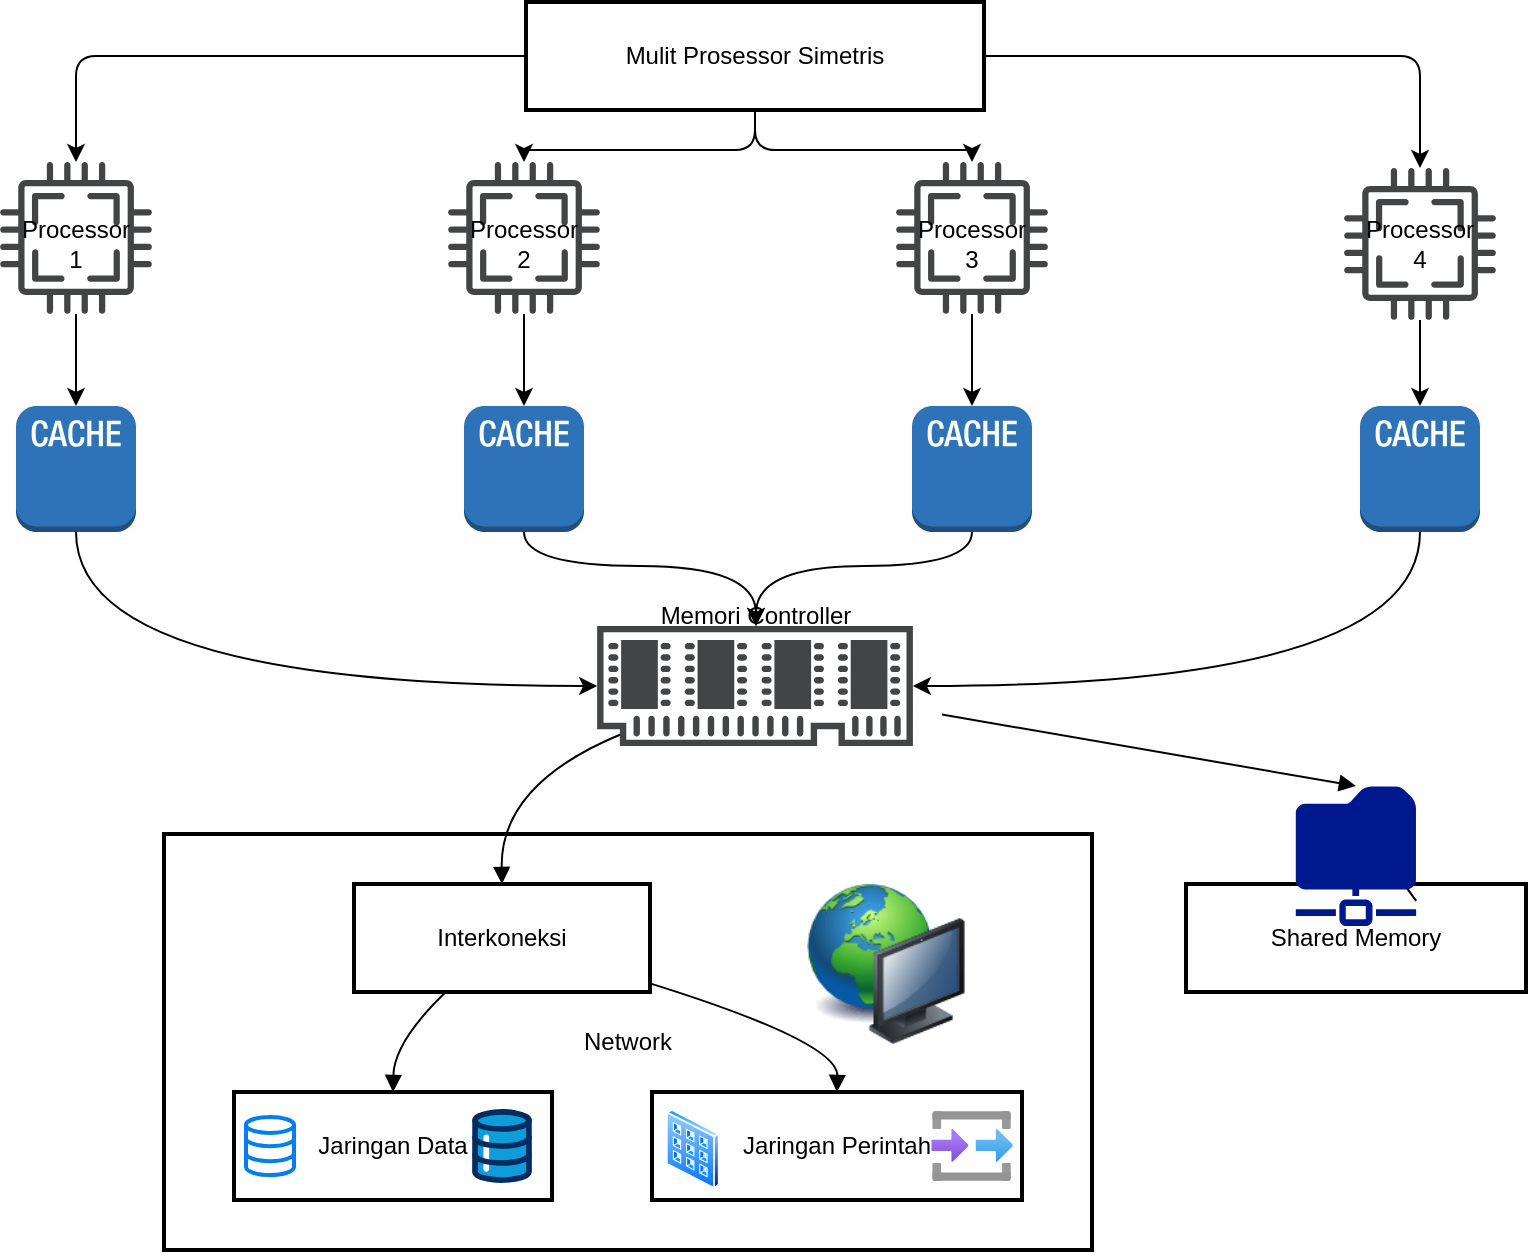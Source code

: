 <mxfile version="26.2.14">
  <diagram name="Halaman-1" id="SwQCiDL9Hc7FLYayvfi6">
    <mxGraphModel dx="872" dy="425" grid="1" gridSize="10" guides="1" tooltips="1" connect="1" arrows="1" fold="1" page="1" pageScale="1" pageWidth="827" pageHeight="1169" math="0" shadow="0">
      <root>
        <mxCell id="0" />
        <mxCell id="1" parent="0" />
        <mxCell id="2" value="Network" style="whiteSpace=wrap;strokeWidth=2;" parent="1" vertex="1">
          <mxGeometry x="139" y="424" width="464" height="208" as="geometry" />
        </mxCell>
        <mxCell id="mE9Kgt52R8gBHqRxXjWe-52" style="edgeStyle=orthogonalEdgeStyle;rounded=1;orthogonalLoop=1;jettySize=auto;html=1;" edge="1" parent="1" source="3" target="mE9Kgt52R8gBHqRxXjWe-32">
          <mxGeometry relative="1" as="geometry" />
        </mxCell>
        <mxCell id="mE9Kgt52R8gBHqRxXjWe-54" style="edgeStyle=orthogonalEdgeStyle;rounded=1;orthogonalLoop=1;jettySize=auto;html=1;" edge="1" parent="1" source="3" target="mE9Kgt52R8gBHqRxXjWe-37">
          <mxGeometry relative="1" as="geometry" />
        </mxCell>
        <mxCell id="mE9Kgt52R8gBHqRxXjWe-55" style="edgeStyle=orthogonalEdgeStyle;rounded=1;orthogonalLoop=1;jettySize=auto;html=1;" edge="1" parent="1" source="3" target="mE9Kgt52R8gBHqRxXjWe-38">
          <mxGeometry relative="1" as="geometry" />
        </mxCell>
        <mxCell id="mE9Kgt52R8gBHqRxXjWe-56" style="edgeStyle=orthogonalEdgeStyle;rounded=1;orthogonalLoop=1;jettySize=auto;html=1;" edge="1" parent="1" source="3" target="mE9Kgt52R8gBHqRxXjWe-39">
          <mxGeometry relative="1" as="geometry" />
        </mxCell>
        <mxCell id="3" value="Mulit Prosessor Simetris" style="whiteSpace=wrap;strokeWidth=2;" parent="1" vertex="1">
          <mxGeometry x="320" y="8" width="229" height="54" as="geometry" />
        </mxCell>
        <mxCell id="13" value="Shared Memory" style="whiteSpace=wrap;strokeWidth=2;" parent="1" vertex="1">
          <mxGeometry x="650" y="449" width="170" height="54" as="geometry" />
        </mxCell>
        <mxCell id="14" value="Interkoneksi" style="whiteSpace=wrap;strokeWidth=2;" parent="1" vertex="1">
          <mxGeometry x="234" y="449" width="148" height="54" as="geometry" />
        </mxCell>
        <mxCell id="15" value="Jaringan Data" style="whiteSpace=wrap;strokeWidth=2;" parent="1" vertex="1">
          <mxGeometry x="174" y="553" width="159" height="54" as="geometry" />
        </mxCell>
        <mxCell id="16" value="Jaringan Perintah" style="whiteSpace=wrap;strokeWidth=2;" parent="1" vertex="1">
          <mxGeometry x="383" y="553" width="185" height="54" as="geometry" />
        </mxCell>
        <mxCell id="29" value="" style="curved=1;startArrow=none;endArrow=block;exitX=1;exitY=0.82;entryX=0.5;entryY=0;" parent="1" source="mE9Kgt52R8gBHqRxXjWe-66" target="13" edge="1">
          <mxGeometry relative="1" as="geometry">
            <Array as="points">
              <mxPoint x="723" y="399" />
            </Array>
            <mxPoint x="528" y="364.28" as="sourcePoint" />
          </mxGeometry>
        </mxCell>
        <mxCell id="30" value="" style="curved=1;startArrow=none;endArrow=block;exitX=0.31;exitY=1;entryX=0.5;entryY=0;" parent="1" source="14" target="15" edge="1">
          <mxGeometry relative="1" as="geometry">
            <Array as="points">
              <mxPoint x="254" y="528" />
            </Array>
          </mxGeometry>
        </mxCell>
        <mxCell id="31" value="" style="curved=1;startArrow=none;endArrow=block;exitX=1;exitY=0.92;entryX=0.5;entryY=0;" parent="1" source="14" target="16" edge="1">
          <mxGeometry relative="1" as="geometry">
            <Array as="points">
              <mxPoint x="476" y="528" />
            </Array>
          </mxGeometry>
        </mxCell>
        <mxCell id="32" value="" style="curved=1;startArrow=none;endArrow=block;exitX=0.17;exitY=1;entryX=0.5;entryY=0;" parent="1" target="14" edge="1">
          <mxGeometry relative="1" as="geometry">
            <Array as="points">
              <mxPoint x="307" y="399" />
            </Array>
            <mxPoint x="367.81" y="374" as="sourcePoint" />
          </mxGeometry>
        </mxCell>
        <mxCell id="mE9Kgt52R8gBHqRxXjWe-32" value="" style="sketch=0;pointerEvents=1;shadow=0;dashed=0;html=1;strokeColor=none;fillColor=#434445;aspect=fixed;labelPosition=center;verticalLabelPosition=bottom;verticalAlign=top;align=center;outlineConnect=0;shape=mxgraph.vvd.cpu;rounded=1;" vertex="1" parent="1">
          <mxGeometry x="57" y="88" width="76" height="76" as="geometry" />
        </mxCell>
        <mxCell id="mE9Kgt52R8gBHqRxXjWe-36" value="Processor 1" style="text;html=1;align=center;verticalAlign=middle;whiteSpace=wrap;rounded=0;" vertex="1" parent="1">
          <mxGeometry x="65" y="114" width="60" height="30" as="geometry" />
        </mxCell>
        <mxCell id="mE9Kgt52R8gBHqRxXjWe-58" style="edgeStyle=orthogonalEdgeStyle;rounded=1;orthogonalLoop=1;jettySize=auto;html=1;" edge="1" parent="1" source="mE9Kgt52R8gBHqRxXjWe-37" target="mE9Kgt52R8gBHqRxXjWe-44">
          <mxGeometry relative="1" as="geometry" />
        </mxCell>
        <mxCell id="mE9Kgt52R8gBHqRxXjWe-37" value="" style="sketch=0;pointerEvents=1;shadow=0;dashed=0;html=1;strokeColor=none;fillColor=#434445;aspect=fixed;labelPosition=center;verticalLabelPosition=bottom;verticalAlign=top;align=center;outlineConnect=0;shape=mxgraph.vvd.cpu;rounded=1;" vertex="1" parent="1">
          <mxGeometry x="281" y="88" width="76" height="76" as="geometry" />
        </mxCell>
        <mxCell id="mE9Kgt52R8gBHqRxXjWe-38" value="" style="sketch=0;pointerEvents=1;shadow=0;dashed=0;html=1;strokeColor=none;fillColor=#434445;aspect=fixed;labelPosition=center;verticalLabelPosition=bottom;verticalAlign=top;align=center;outlineConnect=0;shape=mxgraph.vvd.cpu;rounded=1;" vertex="1" parent="1">
          <mxGeometry x="505" y="88" width="76" height="76" as="geometry" />
        </mxCell>
        <mxCell id="mE9Kgt52R8gBHqRxXjWe-39" value="" style="sketch=0;pointerEvents=1;shadow=0;dashed=0;html=1;strokeColor=none;fillColor=#434445;aspect=fixed;labelPosition=center;verticalLabelPosition=bottom;verticalAlign=top;align=center;outlineConnect=0;shape=mxgraph.vvd.cpu;rounded=1;" vertex="1" parent="1">
          <mxGeometry x="729" y="91" width="76" height="76" as="geometry" />
        </mxCell>
        <mxCell id="mE9Kgt52R8gBHqRxXjWe-40" value="Processor 2" style="text;html=1;align=center;verticalAlign=middle;whiteSpace=wrap;rounded=0;" vertex="1" parent="1">
          <mxGeometry x="289" y="114" width="60" height="30" as="geometry" />
        </mxCell>
        <mxCell id="mE9Kgt52R8gBHqRxXjWe-41" value="Processor 3" style="text;html=1;align=center;verticalAlign=middle;whiteSpace=wrap;rounded=0;" vertex="1" parent="1">
          <mxGeometry x="513" y="114" width="60" height="30" as="geometry" />
        </mxCell>
        <mxCell id="mE9Kgt52R8gBHqRxXjWe-42" value="Processor 4" style="text;html=1;align=center;verticalAlign=middle;whiteSpace=wrap;rounded=0;" vertex="1" parent="1">
          <mxGeometry x="737" y="114" width="60" height="30" as="geometry" />
        </mxCell>
        <mxCell id="mE9Kgt52R8gBHqRxXjWe-62" style="edgeStyle=orthogonalEdgeStyle;curved=1;rounded=1;orthogonalLoop=1;jettySize=auto;html=1;" edge="1" parent="1" source="mE9Kgt52R8gBHqRxXjWe-43" target="mE9Kgt52R8gBHqRxXjWe-47">
          <mxGeometry relative="1" as="geometry">
            <Array as="points">
              <mxPoint x="95" y="350" />
            </Array>
          </mxGeometry>
        </mxCell>
        <mxCell id="mE9Kgt52R8gBHqRxXjWe-43" value="" style="outlineConnect=0;dashed=0;verticalLabelPosition=bottom;verticalAlign=top;align=center;html=1;shape=mxgraph.aws3.cache_node;fillColor=#2E73B8;gradientColor=none;rounded=1;" vertex="1" parent="1">
          <mxGeometry x="65" y="210" width="60" height="63" as="geometry" />
        </mxCell>
        <mxCell id="mE9Kgt52R8gBHqRxXjWe-63" style="edgeStyle=orthogonalEdgeStyle;curved=1;rounded=1;orthogonalLoop=1;jettySize=auto;html=1;" edge="1" parent="1" source="mE9Kgt52R8gBHqRxXjWe-44" target="mE9Kgt52R8gBHqRxXjWe-47">
          <mxGeometry relative="1" as="geometry">
            <Array as="points">
              <mxPoint x="319" y="290" />
              <mxPoint x="435" y="290" />
            </Array>
          </mxGeometry>
        </mxCell>
        <mxCell id="mE9Kgt52R8gBHqRxXjWe-44" value="" style="outlineConnect=0;dashed=0;verticalLabelPosition=bottom;verticalAlign=top;align=center;html=1;shape=mxgraph.aws3.cache_node;fillColor=#2E73B8;gradientColor=none;rounded=1;" vertex="1" parent="1">
          <mxGeometry x="289" y="210" width="60" height="63" as="geometry" />
        </mxCell>
        <mxCell id="mE9Kgt52R8gBHqRxXjWe-64" style="edgeStyle=orthogonalEdgeStyle;curved=1;rounded=1;orthogonalLoop=1;jettySize=auto;html=1;" edge="1" parent="1" source="mE9Kgt52R8gBHqRxXjWe-45" target="mE9Kgt52R8gBHqRxXjWe-47">
          <mxGeometry relative="1" as="geometry">
            <Array as="points">
              <mxPoint x="543" y="290" />
              <mxPoint x="435" y="290" />
            </Array>
          </mxGeometry>
        </mxCell>
        <mxCell id="mE9Kgt52R8gBHqRxXjWe-45" value="" style="outlineConnect=0;dashed=0;verticalLabelPosition=bottom;verticalAlign=top;align=center;html=1;shape=mxgraph.aws3.cache_node;fillColor=#2E73B8;gradientColor=none;rounded=1;" vertex="1" parent="1">
          <mxGeometry x="513" y="210" width="60" height="63" as="geometry" />
        </mxCell>
        <mxCell id="mE9Kgt52R8gBHqRxXjWe-65" style="edgeStyle=orthogonalEdgeStyle;curved=1;rounded=1;orthogonalLoop=1;jettySize=auto;html=1;" edge="1" parent="1" source="mE9Kgt52R8gBHqRxXjWe-46" target="mE9Kgt52R8gBHqRxXjWe-47">
          <mxGeometry relative="1" as="geometry">
            <Array as="points">
              <mxPoint x="767" y="350" />
            </Array>
          </mxGeometry>
        </mxCell>
        <mxCell id="mE9Kgt52R8gBHqRxXjWe-46" value="" style="outlineConnect=0;dashed=0;verticalLabelPosition=bottom;verticalAlign=top;align=center;html=1;shape=mxgraph.aws3.cache_node;fillColor=#2E73B8;gradientColor=none;rounded=1;" vertex="1" parent="1">
          <mxGeometry x="737" y="210" width="60" height="63" as="geometry" />
        </mxCell>
        <mxCell id="mE9Kgt52R8gBHqRxXjWe-47" value="" style="sketch=0;pointerEvents=1;shadow=0;dashed=0;html=1;strokeColor=none;fillColor=#434445;aspect=fixed;labelPosition=center;verticalLabelPosition=bottom;verticalAlign=top;align=center;outlineConnect=0;shape=mxgraph.vvd.memory;rounded=1;" vertex="1" parent="1">
          <mxGeometry x="355.56" y="320" width="157.89" height="60" as="geometry" />
        </mxCell>
        <mxCell id="mE9Kgt52R8gBHqRxXjWe-49" value="Memori Controller" style="text;html=1;align=center;verticalAlign=middle;whiteSpace=wrap;rounded=0;" vertex="1" parent="1">
          <mxGeometry x="384.5" y="300" width="100" height="30" as="geometry" />
        </mxCell>
        <mxCell id="mE9Kgt52R8gBHqRxXjWe-57" style="edgeStyle=orthogonalEdgeStyle;rounded=1;orthogonalLoop=1;jettySize=auto;html=1;entryX=0.5;entryY=0;entryDx=0;entryDy=0;entryPerimeter=0;" edge="1" parent="1" source="mE9Kgt52R8gBHqRxXjWe-32" target="mE9Kgt52R8gBHqRxXjWe-43">
          <mxGeometry relative="1" as="geometry" />
        </mxCell>
        <mxCell id="mE9Kgt52R8gBHqRxXjWe-59" style="edgeStyle=orthogonalEdgeStyle;rounded=1;orthogonalLoop=1;jettySize=auto;html=1;entryX=0.5;entryY=0;entryDx=0;entryDy=0;entryPerimeter=0;" edge="1" parent="1" source="mE9Kgt52R8gBHqRxXjWe-38" target="mE9Kgt52R8gBHqRxXjWe-45">
          <mxGeometry relative="1" as="geometry" />
        </mxCell>
        <mxCell id="mE9Kgt52R8gBHqRxXjWe-60" style="edgeStyle=orthogonalEdgeStyle;rounded=1;orthogonalLoop=1;jettySize=auto;html=1;entryX=0.5;entryY=0;entryDx=0;entryDy=0;entryPerimeter=0;" edge="1" parent="1" source="mE9Kgt52R8gBHqRxXjWe-39" target="mE9Kgt52R8gBHqRxXjWe-46">
          <mxGeometry relative="1" as="geometry" />
        </mxCell>
        <mxCell id="mE9Kgt52R8gBHqRxXjWe-67" value="" style="curved=1;startArrow=none;endArrow=block;exitX=1;exitY=0.82;entryX=0.5;entryY=0;" edge="1" parent="1" target="mE9Kgt52R8gBHqRxXjWe-66">
          <mxGeometry relative="1" as="geometry">
            <Array as="points" />
            <mxPoint x="528" y="364.28" as="sourcePoint" />
            <mxPoint x="735" y="449" as="targetPoint" />
          </mxGeometry>
        </mxCell>
        <mxCell id="mE9Kgt52R8gBHqRxXjWe-66" value="" style="sketch=0;aspect=fixed;pointerEvents=1;shadow=0;dashed=0;html=1;strokeColor=none;labelPosition=center;verticalLabelPosition=bottom;verticalAlign=top;align=center;fillColor=#00188D;shape=mxgraph.mscae.enterprise.shared_folder;rounded=1;" vertex="1" parent="1">
          <mxGeometry x="704.9" y="400" width="60.2" height="70" as="geometry" />
        </mxCell>
        <mxCell id="mE9Kgt52R8gBHqRxXjWe-68" value="" style="html=1;verticalLabelPosition=bottom;align=center;labelBackgroundColor=#ffffff;verticalAlign=top;strokeWidth=2;strokeColor=#0080F0;shadow=0;dashed=0;shape=mxgraph.ios7.icons.data;rounded=1;" vertex="1" parent="1">
          <mxGeometry x="180" y="565.45" width="24" height="29.1" as="geometry" />
        </mxCell>
        <mxCell id="mE9Kgt52R8gBHqRxXjWe-69" value="" style="verticalLabelPosition=bottom;aspect=fixed;html=1;shape=mxgraph.salesforce.data;rounded=1;" vertex="1" parent="1">
          <mxGeometry x="293.02" y="561.5" width="29.97" height="37" as="geometry" />
        </mxCell>
        <mxCell id="mE9Kgt52R8gBHqRxXjWe-70" value="" style="image;aspect=fixed;html=1;points=[];align=center;fontSize=12;image=img/lib/azure2/general/Input_Output.svg;rounded=1;" vertex="1" parent="1">
          <mxGeometry x="522.64" y="562.5" width="40.73" height="35" as="geometry" />
        </mxCell>
        <mxCell id="mE9Kgt52R8gBHqRxXjWe-71" value="" style="image;aspect=fixed;perimeter=ellipsePerimeter;html=1;align=center;shadow=0;dashed=0;spacingTop=3;image=img/lib/active_directory/input_output_filter.svg;rounded=1;" vertex="1" parent="1">
          <mxGeometry x="390" y="561.5" width="26.8" height="40" as="geometry" />
        </mxCell>
        <mxCell id="mE9Kgt52R8gBHqRxXjWe-72" value="" style="image;html=1;image=img/lib/clip_art/computers/Network_128x128.png;rounded=1;" vertex="1" parent="1">
          <mxGeometry x="460" y="449" width="80" height="80" as="geometry" />
        </mxCell>
      </root>
    </mxGraphModel>
  </diagram>
</mxfile>
